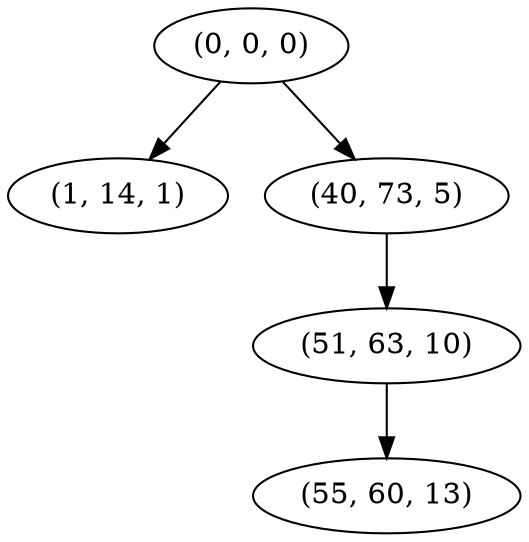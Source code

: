 digraph tree {
    "(0, 0, 0)";
    "(1, 14, 1)";
    "(40, 73, 5)";
    "(51, 63, 10)";
    "(55, 60, 13)";
    "(0, 0, 0)" -> "(1, 14, 1)";
    "(0, 0, 0)" -> "(40, 73, 5)";
    "(40, 73, 5)" -> "(51, 63, 10)";
    "(51, 63, 10)" -> "(55, 60, 13)";
}
